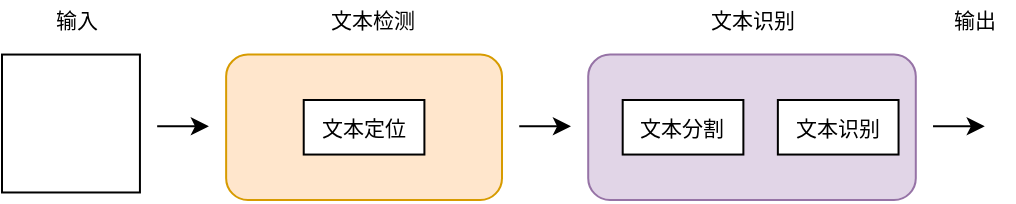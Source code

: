 <mxfile version="14.4.4" type="github">
  <diagram id="8FFyNlHZ4F7xXcmdaab7" name="第 1 页">
    <mxGraphModel dx="677" dy="355" grid="1" gridSize="10" guides="1" tooltips="1" connect="1" arrows="1" fold="1" page="1" pageScale="1" pageWidth="827" pageHeight="1169" math="0" shadow="0">
      <root>
        <mxCell id="0" />
        <mxCell id="1" parent="0" />
        <mxCell id="VT6r-r7zqZ_rZA3n5YcB-1" value="" style="whiteSpace=wrap;html=1;aspect=fixed;fontSize=10.5;strokeWidth=1;" vertex="1" parent="1">
          <mxGeometry x="130" y="317.273" width="68.966" height="68.966" as="geometry" />
        </mxCell>
        <mxCell id="VT6r-r7zqZ_rZA3n5YcB-2" value="" style="endArrow=classic;html=1;fontSize=10.5;strokeWidth=1;" edge="1" parent="1">
          <mxGeometry x="130" y="290" width="50" height="50" as="geometry">
            <mxPoint x="207.586" y="353.182" as="sourcePoint" />
            <mxPoint x="233.448" y="353.182" as="targetPoint" />
          </mxGeometry>
        </mxCell>
        <mxCell id="VT6r-r7zqZ_rZA3n5YcB-3" value="" style="rounded=1;whiteSpace=wrap;html=1;fontSize=10.5;strokeWidth=1;fillColor=#ffe6cc;strokeColor=#d79b00;" vertex="1" parent="1">
          <mxGeometry x="242.069" y="317.273" width="137.931" height="72.727" as="geometry" />
        </mxCell>
        <mxCell id="VT6r-r7zqZ_rZA3n5YcB-4" value="文本定位" style="rounded=0;whiteSpace=wrap;html=1;fontSize=10.5;strokeWidth=1;" vertex="1" parent="1">
          <mxGeometry x="280.862" y="340" width="60.345" height="27.273" as="geometry" />
        </mxCell>
        <mxCell id="VT6r-r7zqZ_rZA3n5YcB-5" value="" style="rounded=1;whiteSpace=wrap;html=1;fontSize=10.5;strokeWidth=1;fillColor=#e1d5e7;strokeColor=#9673a6;" vertex="1" parent="1">
          <mxGeometry x="423.103" y="317.273" width="163.793" height="72.727" as="geometry" />
        </mxCell>
        <mxCell id="VT6r-r7zqZ_rZA3n5YcB-6" value="文本分割" style="rounded=0;whiteSpace=wrap;html=1;fontSize=10.5;strokeWidth=1;" vertex="1" parent="1">
          <mxGeometry x="440.345" y="340" width="60.345" height="27.273" as="geometry" />
        </mxCell>
        <mxCell id="VT6r-r7zqZ_rZA3n5YcB-9" value="文本识别" style="rounded=0;whiteSpace=wrap;html=1;fontSize=10.5;strokeWidth=1;" vertex="1" parent="1">
          <mxGeometry x="517.931" y="340" width="60.345" height="27.273" as="geometry" />
        </mxCell>
        <mxCell id="VT6r-r7zqZ_rZA3n5YcB-10" value="" style="endArrow=classic;html=1;fontSize=10.5;strokeWidth=1;" edge="1" parent="1">
          <mxGeometry x="130" y="290" width="50" height="50" as="geometry">
            <mxPoint x="388.621" y="353.182" as="sourcePoint" />
            <mxPoint x="414.483" y="353.182" as="targetPoint" />
          </mxGeometry>
        </mxCell>
        <mxCell id="VT6r-r7zqZ_rZA3n5YcB-11" value="" style="endArrow=classic;html=1;fontSize=10.5;strokeWidth=1;" edge="1" parent="1">
          <mxGeometry x="130" y="290" width="50" height="50" as="geometry">
            <mxPoint x="595.517" y="353.182" as="sourcePoint" />
            <mxPoint x="621.379" y="353.182" as="targetPoint" />
          </mxGeometry>
        </mxCell>
        <mxCell id="VT6r-r7zqZ_rZA3n5YcB-12" value="文本检测" style="text;html=1;align=center;verticalAlign=middle;resizable=0;points=[];autosize=1;fontSize=10.5;strokeWidth=1;" vertex="1" parent="1">
          <mxGeometry x="285.172" y="290" width="60" height="20" as="geometry" />
        </mxCell>
        <mxCell id="VT6r-r7zqZ_rZA3n5YcB-13" value="文本识别" style="text;html=1;align=center;verticalAlign=middle;resizable=0;points=[];autosize=1;fontSize=10.5;strokeWidth=1;" vertex="1" parent="1">
          <mxGeometry x="474.998" y="290" width="60" height="20" as="geometry" />
        </mxCell>
        <mxCell id="VT6r-r7zqZ_rZA3n5YcB-14" value="输入" style="text;html=1;align=center;verticalAlign=middle;resizable=0;points=[];autosize=1;fontSize=10.5;strokeWidth=1;" vertex="1" parent="1">
          <mxGeometry x="147.241" y="290" width="40" height="20" as="geometry" />
        </mxCell>
        <mxCell id="VT6r-r7zqZ_rZA3n5YcB-15" value="输出" style="text;html=1;align=center;verticalAlign=middle;resizable=0;points=[];autosize=1;fontSize=10.5;strokeWidth=1;" vertex="1" parent="1">
          <mxGeometry x="595.517" y="290" width="40" height="20" as="geometry" />
        </mxCell>
      </root>
    </mxGraphModel>
  </diagram>
</mxfile>
